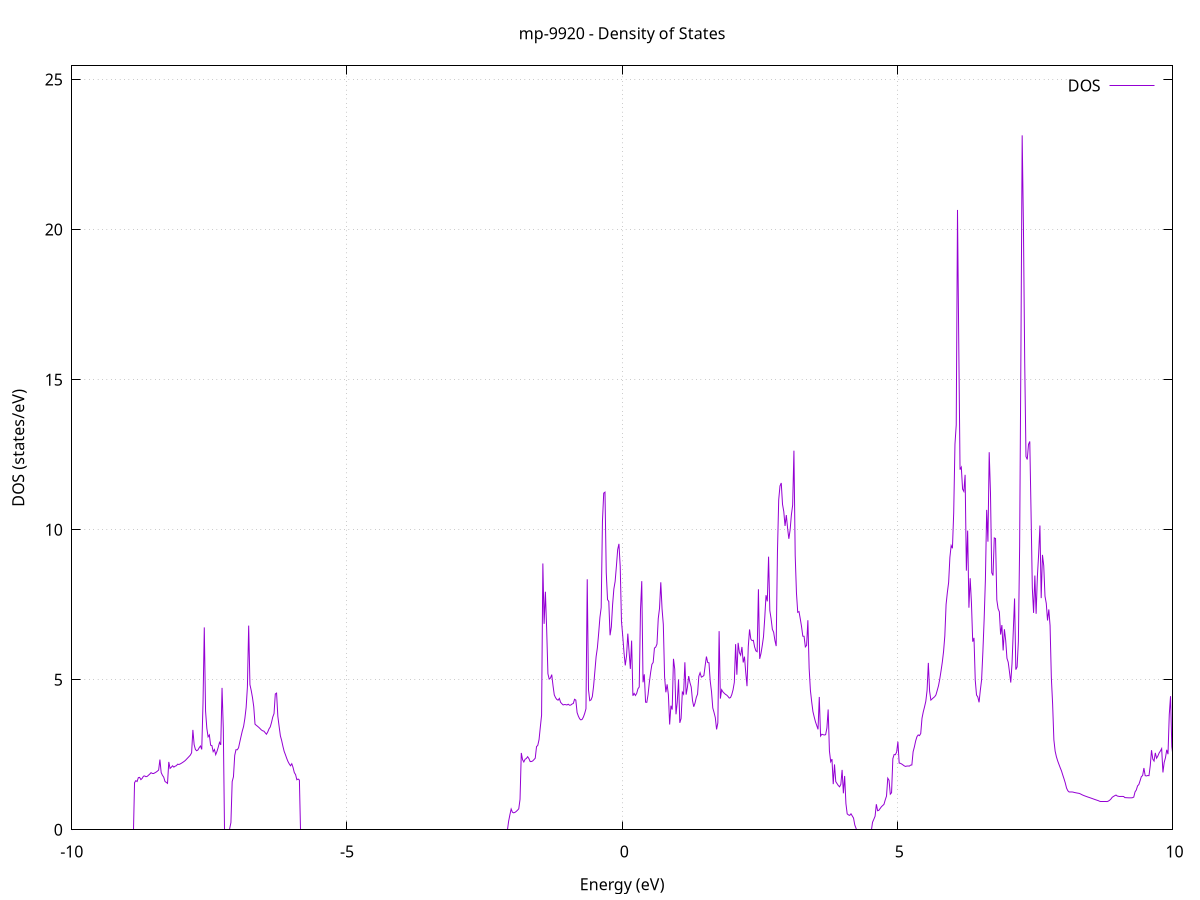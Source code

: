 set title 'mp-9920 - Density of States'
set xlabel 'Energy (eV)'
set ylabel 'DOS (states/eV)'
set grid
set xrange [-10:10]
set yrange [0:25.456]
set xzeroaxis lt -1
set terminal png size 800,600
set output 'mp-9920_dos_gnuplot.png'
plot '-' using 1:2 with lines title 'DOS'
-31.462500 0.000000
-31.439400 0.000000
-31.416400 0.000000
-31.393300 0.000000
-31.370300 0.000000
-31.347300 0.000000
-31.324200 0.000000
-31.301200 0.000000
-31.278100 0.000000
-31.255100 0.000000
-31.232100 0.000000
-31.209000 0.000000
-31.186000 0.000000
-31.162900 0.000000
-31.139900 0.000000
-31.116900 0.000000
-31.093800 0.000000
-31.070800 0.000000
-31.047700 0.000000
-31.024700 0.000000
-31.001700 0.000000
-30.978600 0.000000
-30.955600 0.000000
-30.932500 0.000000
-30.909500 0.000000
-30.886500 0.000000
-30.863400 0.000000
-30.840400 0.000000
-30.817300 0.000000
-30.794300 0.000000
-30.771300 0.000000
-30.748200 0.000000
-30.725200 0.000000
-30.702100 0.000000
-30.679100 0.000000
-30.656000 0.000000
-30.633000 0.000000
-30.610000 0.000000
-30.586900 0.000000
-30.563900 0.000000
-30.540800 0.000000
-30.517800 0.000000
-30.494800 0.000000
-30.471700 0.000000
-30.448700 0.000000
-30.425600 0.000000
-30.402600 0.000000
-30.379600 0.000000
-30.356500 0.000000
-30.333500 0.000000
-30.310400 0.000000
-30.287400 0.000000
-30.264400 0.000000
-30.241300 0.000000
-30.218300 0.000000
-30.195200 0.000000
-30.172200 0.000000
-30.149200 0.000000
-30.126100 0.000000
-30.103100 0.000000
-30.080000 0.000000
-30.057000 0.000000
-30.034000 0.000000
-30.010900 0.000000
-29.987900 0.000000
-29.964800 0.000000
-29.941800 0.000000
-29.918800 0.000000
-29.895700 0.000000
-29.872700 0.000000
-29.849600 0.000000
-29.826600 0.000000
-29.803600 0.000000
-29.780500 0.000000
-29.757500 0.000000
-29.734400 0.000000
-29.711400 0.000000
-29.688300 0.000000
-29.665300 0.000000
-29.642300 0.000000
-29.619200 0.000000
-29.596200 0.000000
-29.573100 0.000000
-29.550100 0.000000
-29.527100 0.000000
-29.504000 0.000000
-29.481000 0.000000
-29.457900 0.000000
-29.434900 0.000000
-29.411900 0.000000
-29.388800 0.000000
-29.365800 80.008100
-29.342700 32.073500
-29.319700 260.520300
-29.296700 31.453000
-29.273600 101.632500
-29.250600 0.000000
-29.227500 0.000000
-29.204500 0.000000
-29.181500 0.000000
-29.158400 0.000000
-29.135400 0.000000
-29.112300 0.000000
-29.089300 0.000000
-29.066300 193.079700
-29.043200 0.000000
-29.020200 0.000000
-28.997100 0.000000
-28.974100 0.000000
-28.951100 0.000000
-28.928000 0.000000
-28.905000 0.000000
-28.881900 0.000000
-28.858900 0.000000
-28.835900 0.000000
-28.812800 0.000000
-28.789800 0.000000
-28.766700 0.000000
-28.743700 0.000000
-28.720600 0.000000
-28.697600 0.000000
-28.674600 0.000000
-28.651500 0.000000
-28.628500 0.000000
-28.605400 0.000000
-28.582400 0.000000
-28.559400 0.000000
-28.536300 0.000000
-28.513300 0.000000
-28.490200 0.000000
-28.467200 0.000000
-28.444200 0.000000
-28.421100 0.000000
-28.398100 0.000000
-28.375000 0.000000
-28.352000 0.000000
-28.329000 0.000000
-28.305900 0.000000
-28.282900 0.000000
-28.259800 0.000000
-28.236800 0.000000
-28.213800 0.000000
-28.190700 0.000000
-28.167700 0.000000
-28.144600 0.000000
-28.121600 0.000000
-28.098600 0.000000
-28.075500 0.000000
-28.052500 0.000000
-28.029400 0.000000
-28.006400 0.000000
-27.983400 0.000000
-27.960300 0.000000
-27.937300 0.000000
-27.914200 0.000000
-27.891200 0.000000
-27.868100 0.000000
-27.845100 0.000000
-27.822100 0.000000
-27.799000 0.000000
-27.776000 0.000000
-27.752900 0.000000
-27.729900 0.000000
-27.706900 0.000000
-27.683800 0.000000
-27.660800 0.000000
-27.637700 0.000000
-27.614700 0.000000
-27.591700 0.000000
-27.568600 0.000000
-27.545600 0.000000
-27.522500 0.000000
-27.499500 0.000000
-27.476500 0.000000
-27.453400 0.000000
-27.430400 0.000000
-27.407300 0.000000
-27.384300 0.000000
-27.361300 0.000000
-27.338200 0.000000
-27.315200 0.000000
-27.292100 0.000000
-27.269100 0.000000
-27.246100 0.000000
-27.223000 0.000000
-27.200000 0.000000
-27.176900 0.000000
-27.153900 0.000000
-27.130900 0.000000
-27.107800 0.000000
-27.084800 0.000000
-27.061700 0.000000
-27.038700 0.000000
-27.015700 0.000000
-26.992600 0.000000
-26.969600 0.000000
-26.946500 0.000000
-26.923500 0.000000
-26.900400 0.000000
-26.877400 0.000000
-26.854400 0.000000
-26.831300 0.000000
-26.808300 0.000000
-26.785200 0.000000
-26.762200 0.000000
-26.739200 0.000000
-26.716100 0.000000
-26.693100 0.000000
-26.670000 0.000000
-26.647000 0.000000
-26.624000 0.000000
-26.600900 0.000000
-26.577900 0.000000
-26.554800 0.000000
-26.531800 0.000000
-26.508800 0.000000
-26.485700 0.000000
-26.462700 0.000000
-26.439600 0.000000
-26.416600 0.000000
-26.393600 0.000000
-26.370500 0.000000
-26.347500 0.000000
-26.324400 0.000000
-26.301400 0.000000
-26.278400 0.000000
-26.255300 0.000000
-26.232300 0.000000
-26.209200 0.000000
-26.186200 0.000000
-26.163200 0.000000
-26.140100 0.000000
-26.117100 0.000000
-26.094000 0.000000
-26.071000 0.000000
-26.048000 0.000000
-26.024900 0.000000
-26.001900 0.000000
-25.978800 0.000000
-25.955800 0.000000
-25.932700 0.000000
-25.909700 0.000000
-25.886700 0.000000
-25.863600 0.000000
-25.840600 0.000000
-25.817500 0.000000
-25.794500 0.000000
-25.771500 0.000000
-25.748400 0.000000
-25.725400 0.000000
-25.702300 0.000000
-25.679300 0.000000
-25.656300 0.000000
-25.633200 0.000000
-25.610200 0.000000
-25.587100 0.000000
-25.564100 0.000000
-25.541100 0.000000
-25.518000 0.000000
-25.495000 0.000000
-25.471900 0.000000
-25.448900 0.000000
-25.425900 0.000000
-25.402800 0.000000
-25.379800 0.000000
-25.356700 0.000000
-25.333700 0.000000
-25.310700 0.000000
-25.287600 0.000000
-25.264600 0.000000
-25.241500 0.000000
-25.218500 0.000000
-25.195500 0.000000
-25.172400 0.000000
-25.149400 0.000000
-25.126300 0.000000
-25.103300 0.000000
-25.080300 0.000000
-25.057200 0.000000
-25.034200 0.000000
-25.011100 0.000000
-24.988100 0.000000
-24.965000 0.000000
-24.942000 0.000000
-24.919000 0.000000
-24.895900 0.000000
-24.872900 0.000000
-24.849800 0.000000
-24.826800 0.000000
-24.803800 0.000000
-24.780700 0.000000
-24.757700 0.000000
-24.734600 0.000000
-24.711600 0.000000
-24.688600 0.000000
-24.665500 0.000000
-24.642500 0.000000
-24.619400 0.000000
-24.596400 0.000000
-24.573400 0.000000
-24.550300 0.000000
-24.527300 0.000000
-24.504200 0.000000
-24.481200 0.000000
-24.458200 0.000000
-24.435100 0.000000
-24.412100 0.000000
-24.389000 0.000000
-24.366000 0.000000
-24.343000 0.000000
-24.319900 0.000000
-24.296900 0.000000
-24.273800 0.000000
-24.250800 0.000000
-24.227800 0.000000
-24.204700 0.000000
-24.181700 0.000000
-24.158600 0.000000
-24.135600 0.000000
-24.112600 0.000000
-24.089500 0.000000
-24.066500 0.000000
-24.043400 0.000000
-24.020400 0.000000
-23.997300 0.000000
-23.974300 0.000000
-23.951300 0.000000
-23.928200 0.000000
-23.905200 0.000000
-23.882100 0.000000
-23.859100 0.000000
-23.836100 0.000000
-23.813000 0.000000
-23.790000 0.000000
-23.766900 0.000000
-23.743900 0.000000
-23.720900 0.000000
-23.697800 0.000000
-23.674800 0.000000
-23.651700 0.000000
-23.628700 0.000000
-23.605700 0.000000
-23.582600 0.000000
-23.559600 0.000000
-23.536500 0.000000
-23.513500 0.000000
-23.490500 0.000000
-23.467400 0.000000
-23.444400 0.000000
-23.421300 0.000000
-23.398300 0.000000
-23.375300 0.000000
-23.352200 0.000000
-23.329200 0.000000
-23.306100 0.000000
-23.283100 0.000000
-23.260100 0.000000
-23.237000 0.000000
-23.214000 0.000000
-23.190900 0.000000
-23.167900 0.000000
-23.144800 0.000000
-23.121800 0.000000
-23.098800 0.000000
-23.075700 0.000000
-23.052700 0.000000
-23.029600 0.000000
-23.006600 0.000000
-22.983600 0.000000
-22.960500 0.000000
-22.937500 0.000000
-22.914400 0.000000
-22.891400 0.000000
-22.868400 0.000000
-22.845300 0.000000
-22.822300 0.000000
-22.799200 0.000000
-22.776200 0.000000
-22.753200 0.000000
-22.730100 0.000000
-22.707100 0.000000
-22.684000 0.000000
-22.661000 0.000000
-22.638000 0.000000
-22.614900 0.000000
-22.591900 0.000000
-22.568800 0.000000
-22.545800 0.000000
-22.522800 0.000000
-22.499700 0.000000
-22.476700 0.000000
-22.453600 0.000000
-22.430600 0.000000
-22.407600 0.000000
-22.384500 0.000000
-22.361500 0.000000
-22.338400 0.000000
-22.315400 0.000000
-22.292400 0.000000
-22.269300 0.000000
-22.246300 0.000000
-22.223200 0.000000
-22.200200 0.000000
-22.177100 0.000000
-22.154100 0.000000
-22.131100 0.000000
-22.108000 0.000000
-22.085000 0.000000
-22.061900 0.000000
-22.038900 0.000000
-22.015900 0.000000
-21.992800 0.000000
-21.969800 0.000000
-21.946700 0.000000
-21.923700 0.000000
-21.900700 0.000000
-21.877600 0.000000
-21.854600 0.000000
-21.831500 0.000000
-21.808500 0.000000
-21.785500 0.000000
-21.762400 0.000000
-21.739400 0.000000
-21.716300 0.000000
-21.693300 0.000000
-21.670300 0.000000
-21.647200 0.000000
-21.624200 0.000000
-21.601100 0.000000
-21.578100 0.000000
-21.555100 0.000000
-21.532000 0.000000
-21.509000 0.000000
-21.485900 0.000000
-21.462900 0.000000
-21.439900 0.000000
-21.416800 0.000000
-21.393800 0.000000
-21.370700 0.000000
-21.347700 0.000000
-21.324700 0.000000
-21.301600 0.000000
-21.278600 0.000000
-21.255500 0.000000
-21.232500 0.000000
-21.209400 0.000000
-21.186400 0.000000
-21.163400 0.000000
-21.140300 0.000000
-21.117300 0.000000
-21.094200 0.000000
-21.071200 0.000000
-21.048200 0.000000
-21.025100 0.000000
-21.002100 0.000000
-20.979000 0.000000
-20.956000 0.000000
-20.933000 0.000000
-20.909900 0.000000
-20.886900 0.000000
-20.863800 0.000000
-20.840800 0.000000
-20.817800 0.000000
-20.794700 0.000000
-20.771700 0.000000
-20.748600 0.000000
-20.725600 0.000000
-20.702600 0.000000
-20.679500 0.000000
-20.656500 0.000000
-20.633400 0.000000
-20.610400 0.000000
-20.587400 0.000000
-20.564300 0.000000
-20.541300 0.000000
-20.518200 0.000000
-20.495200 0.000000
-20.472200 0.000000
-20.449100 0.000000
-20.426100 0.000000
-20.403000 0.000000
-20.380000 0.000000
-20.357000 0.000000
-20.333900 0.000000
-20.310900 0.000000
-20.287800 0.000000
-20.264800 0.000000
-20.241700 0.000000
-20.218700 0.000000
-20.195700 0.000000
-20.172600 0.000000
-20.149600 0.000000
-20.126500 0.000000
-20.103500 0.000000
-20.080500 0.000000
-20.057400 0.000000
-20.034400 0.000000
-20.011300 0.000000
-19.988300 0.000000
-19.965300 0.000000
-19.942200 0.000000
-19.919200 0.000000
-19.896100 0.000000
-19.873100 0.000000
-19.850100 0.000000
-19.827000 0.000000
-19.804000 0.000000
-19.780900 0.000000
-19.757900 0.000000
-19.734900 0.000000
-19.711800 0.000000
-19.688800 0.000000
-19.665700 0.000000
-19.642700 0.000000
-19.619700 0.000000
-19.596600 0.000000
-19.573600 0.000000
-19.550500 0.000000
-19.527500 0.000000
-19.504500 0.000000
-19.481400 0.000000
-19.458400 0.000000
-19.435300 0.000000
-19.412300 0.000000
-19.389300 0.000000
-19.366200 0.000000
-19.343200 0.000000
-19.320100 0.000000
-19.297100 0.000000
-19.274000 0.000000
-19.251000 0.000000
-19.228000 0.000000
-19.204900 0.000000
-19.181900 0.000000
-19.158800 0.000000
-19.135800 0.000000
-19.112800 0.000000
-19.089700 0.000000
-19.066700 0.000000
-19.043600 0.000000
-19.020600 0.000000
-18.997600 0.000000
-18.974500 0.000000
-18.951500 0.000000
-18.928400 0.000000
-18.905400 0.000000
-18.882400 0.000000
-18.859300 0.000000
-18.836300 0.000000
-18.813200 0.000000
-18.790200 0.000000
-18.767200 0.000000
-18.744100 0.000000
-18.721100 0.000000
-18.698000 0.000000
-18.675000 0.000000
-18.652000 0.000000
-18.628900 0.000000
-18.605900 0.000000
-18.582800 0.000000
-18.559800 0.000000
-18.536800 0.000000
-18.513700 0.000000
-18.490700 0.000000
-18.467600 0.000000
-18.444600 0.000000
-18.421500 0.000000
-18.398500 0.000000
-18.375500 0.000000
-18.352400 0.000000
-18.329400 0.000000
-18.306300 0.000000
-18.283300 0.000000
-18.260300 0.000000
-18.237200 0.000000
-18.214200 0.000000
-18.191100 0.000000
-18.168100 0.000000
-18.145100 0.000000
-18.122000 0.000000
-18.099000 0.000000
-18.075900 0.000000
-18.052900 0.000000
-18.029900 0.000000
-18.006800 0.000000
-17.983800 0.000000
-17.960700 0.000000
-17.937700 0.000000
-17.914700 0.000000
-17.891600 0.000000
-17.868600 0.000000
-17.845500 0.000000
-17.822500 0.000000
-17.799500 0.000000
-17.776400 0.000000
-17.753400 0.000000
-17.730300 0.000000
-17.707300 0.000000
-17.684300 0.000000
-17.661200 0.000000
-17.638200 0.000000
-17.615100 0.000000
-17.592100 0.000000
-17.569100 0.000000
-17.546000 0.000000
-17.523000 0.000000
-17.499900 0.000000
-17.476900 0.000000
-17.453800 0.000000
-17.430800 0.000000
-17.407800 0.000000
-17.384700 0.000000
-17.361700 0.000000
-17.338600 0.000000
-17.315600 0.000000
-17.292600 0.000000
-17.269500 0.000000
-17.246500 0.000000
-17.223400 0.000000
-17.200400 0.000000
-17.177400 0.000000
-17.154300 0.000000
-17.131300 0.000000
-17.108200 0.000000
-17.085200 0.000000
-17.062200 0.000000
-17.039100 0.000000
-17.016100 0.000000
-16.993000 0.000000
-16.970000 0.000000
-16.947000 0.000000
-16.923900 0.000000
-16.900900 0.000000
-16.877800 0.000000
-16.854800 0.000000
-16.831800 0.000000
-16.808700 0.000000
-16.785700 0.000000
-16.762600 0.000000
-16.739600 0.000000
-16.716600 0.000000
-16.693500 0.000000
-16.670500 0.000000
-16.647400 0.000000
-16.624400 0.000000
-16.601400 0.000000
-16.578300 0.000000
-16.555300 0.000000
-16.532200 0.000000
-16.509200 0.000000
-16.486100 0.000000
-16.463100 0.000000
-16.440100 0.000000
-16.417000 0.000000
-16.394000 0.000000
-16.370900 0.000000
-16.347900 0.000000
-16.324900 0.000000
-16.301800 0.000000
-16.278800 0.000000
-16.255700 0.000000
-16.232700 0.000000
-16.209700 0.000000
-16.186600 0.000000
-16.163600 0.000000
-16.140500 0.000000
-16.117500 0.000000
-16.094500 0.000000
-16.071400 0.000000
-16.048400 0.000000
-16.025300 0.000000
-16.002300 0.000000
-15.979300 0.000000
-15.956200 0.000000
-15.933200 0.000000
-15.910100 0.000000
-15.887100 0.000000
-15.864100 0.000000
-15.841000 0.000000
-15.818000 0.000000
-15.794900 0.000000
-15.771900 0.000000
-15.748900 0.000000
-15.725800 0.000000
-15.702800 0.000000
-15.679700 0.000000
-15.656700 0.000000
-15.633700 0.000000
-15.610600 0.000000
-15.587600 0.000000
-15.564500 0.000000
-15.541500 0.000000
-15.518400 0.000000
-15.495400 0.000000
-15.472400 0.000000
-15.449300 0.000000
-15.426300 0.000000
-15.403200 0.000000
-15.380200 0.000000
-15.357200 0.000000
-15.334100 0.000000
-15.311100 0.000000
-15.288000 0.000000
-15.265000 0.000000
-15.242000 0.000000
-15.218900 0.000000
-15.195900 0.000000
-15.172800 0.000000
-15.149800 0.000000
-15.126800 0.000000
-15.103700 0.000000
-15.080700 0.000000
-15.057600 0.000000
-15.034600 0.000000
-15.011600 0.000000
-14.988500 0.000000
-14.965500 0.000000
-14.942400 0.000000
-14.919400 0.000000
-14.896400 0.000000
-14.873300 0.000000
-14.850300 0.000000
-14.827200 0.000000
-14.804200 0.000000
-14.781200 0.000000
-14.758100 0.000000
-14.735100 0.000000
-14.712000 0.000000
-14.689000 0.000000
-14.666000 0.000000
-14.642900 0.000000
-14.619900 0.000000
-14.596800 0.000000
-14.573800 0.000000
-14.550700 0.000000
-14.527700 0.000000
-14.504700 0.000000
-14.481600 0.000000
-14.458600 0.000000
-14.435500 0.000000
-14.412500 0.000000
-14.389500 0.000000
-14.366400 0.000000
-14.343400 0.000000
-14.320300 0.000000
-14.297300 0.000000
-14.274300 0.000000
-14.251200 0.000000
-14.228200 0.000000
-14.205100 0.000000
-14.182100 0.000000
-14.159100 0.000000
-14.136000 0.000000
-14.113000 0.000000
-14.089900 0.000000
-14.066900 0.000000
-14.043900 0.000000
-14.020800 0.000000
-13.997800 0.000000
-13.974700 0.000000
-13.951700 0.000000
-13.928700 0.000000
-13.905600 0.000000
-13.882600 0.000000
-13.859500 0.000000
-13.836500 0.000000
-13.813500 0.000000
-13.790400 0.000000
-13.767400 0.000000
-13.744300 0.000000
-13.721300 0.000000
-13.698200 0.000000
-13.675200 0.000000
-13.652200 0.000000
-13.629100 0.000000
-13.606100 0.000000
-13.583000 0.000000
-13.560000 0.000000
-13.537000 0.000000
-13.513900 0.000000
-13.490900 0.000000
-13.467800 0.000000
-13.444800 0.000000
-13.421800 0.000000
-13.398700 0.000000
-13.375700 0.000000
-13.352600 0.000000
-13.329600 0.000000
-13.306600 0.000000
-13.283500 0.000000
-13.260500 0.000000
-13.237400 0.000000
-13.214400 0.000000
-13.191400 0.000000
-13.168300 0.000000
-13.145300 0.000000
-13.122200 0.000000
-13.099200 0.000000
-13.076200 0.000000
-13.053100 0.000000
-13.030100 0.000000
-13.007000 0.000000
-12.984000 0.000000
-12.961000 0.000000
-12.937900 0.000000
-12.914900 0.000000
-12.891800 0.000000
-12.868800 0.000000
-12.845800 0.000000
-12.822700 0.000000
-12.799700 0.000000
-12.776600 0.000000
-12.753600 0.000000
-12.730500 0.000000
-12.707500 0.000000
-12.684500 0.000000
-12.661400 0.000000
-12.638400 0.000000
-12.615300 0.000000
-12.592300 0.000000
-12.569300 0.000000
-12.546200 0.000000
-12.523200 0.000000
-12.500100 0.000000
-12.477100 0.000000
-12.454100 0.000000
-12.431000 0.000000
-12.408000 0.000000
-12.384900 0.000000
-12.361900 0.000000
-12.338900 0.000000
-12.315800 0.000000
-12.292800 0.000000
-12.269700 0.000000
-12.246700 0.000000
-12.223700 0.000000
-12.200600 0.000000
-12.177600 0.000000
-12.154500 0.000000
-12.131500 0.000000
-12.108500 0.000000
-12.085400 0.000000
-12.062400 0.000000
-12.039300 0.000000
-12.016300 0.000000
-11.993300 0.000000
-11.970200 0.000000
-11.947200 0.000000
-11.924100 0.000000
-11.901100 0.000000
-11.878100 0.000000
-11.855000 0.000000
-11.832000 0.000000
-11.808900 0.000000
-11.785900 0.000000
-11.762800 0.000000
-11.739800 0.000000
-11.716800 0.000000
-11.693700 0.000000
-11.670700 0.000000
-11.647600 0.000000
-11.624600 0.000000
-11.601600 0.000000
-11.578500 0.000000
-11.555500 0.000000
-11.532400 0.000000
-11.509400 0.000000
-11.486400 0.000000
-11.463300 0.749900
-11.440300 1.540700
-11.417200 2.011300
-11.394200 2.084000
-11.371200 2.892100
-11.348100 3.872900
-11.325100 4.875800
-11.302000 5.109500
-11.279000 5.449000
-11.256000 5.718200
-11.232900 6.310800
-11.209900 7.074300
-11.186800 7.892000
-11.163800 9.542600
-11.140800 7.220300
-11.117700 6.515100
-11.094700 6.272700
-11.071600 6.178500
-11.048600 6.142100
-11.025600 6.271600
-11.002500 6.621500
-10.979500 7.084200
-10.956400 8.544200
-10.933400 8.923300
-10.910400 6.998300
-10.887300 6.338600
-10.864300 5.644400
-10.841200 5.342000
-10.818200 4.931800
-10.795100 4.500600
-10.772100 3.907300
-10.749100 0.000000
-10.726000 0.000000
-10.703000 0.000000
-10.679900 0.000000
-10.656900 0.000000
-10.633900 0.000000
-10.610800 0.000000
-10.587800 0.000000
-10.564700 0.000000
-10.541700 0.000000
-10.518700 0.000000
-10.495600 0.000000
-10.472600 0.000000
-10.449500 0.000000
-10.426500 0.000000
-10.403500 0.000000
-10.380400 0.000000
-10.357400 0.000000
-10.334300 0.000000
-10.311300 0.000000
-10.288300 0.000000
-10.265200 0.000000
-10.242200 0.000000
-10.219100 0.000000
-10.196100 0.000000
-10.173100 0.000000
-10.150000 0.000000
-10.127000 0.000000
-10.103900 0.000000
-10.080900 0.000000
-10.057900 0.000000
-10.034800 0.000000
-10.011800 0.000000
-9.988700 0.000000
-9.965700 0.000000
-9.942700 0.000000
-9.919600 0.000000
-9.896600 0.000000
-9.873500 0.000000
-9.850500 0.000000
-9.827400 0.000000
-9.804400 0.000000
-9.781400 0.000000
-9.758300 0.000000
-9.735300 0.000000
-9.712200 0.000000
-9.689200 0.000000
-9.666200 0.000000
-9.643100 0.000000
-9.620100 0.000000
-9.597000 0.000000
-9.574000 0.000000
-9.551000 0.000000
-9.527900 0.000000
-9.504900 0.000000
-9.481800 0.000000
-9.458800 0.000000
-9.435800 0.000000
-9.412700 0.000000
-9.389700 0.000000
-9.366600 0.000000
-9.343600 0.000000
-9.320600 0.000000
-9.297500 0.000000
-9.274500 0.000000
-9.251400 0.000000
-9.228400 0.000000
-9.205400 0.000000
-9.182300 0.000000
-9.159300 0.000000
-9.136200 0.000000
-9.113200 0.000000
-9.090200 0.000000
-9.067100 0.000000
-9.044100 0.000000
-9.021000 0.000000
-8.998000 0.000000
-8.975000 0.000000
-8.951900 0.000000
-8.928900 0.000000
-8.905800 0.000000
-8.882800 0.000000
-8.859700 1.570500
-8.836700 1.636500
-8.813700 1.608200
-8.790600 1.737300
-8.767600 1.746200
-8.744500 1.671200
-8.721500 1.712800
-8.698500 1.784600
-8.675400 1.794300
-8.652400 1.768400
-8.629300 1.780300
-8.606300 1.818200
-8.583300 1.856100
-8.560200 1.902600
-8.537200 1.877700
-8.514100 1.874600
-8.491100 1.897400
-8.468100 1.922100
-8.445000 1.953200
-8.422000 1.990500
-8.398900 2.338800
-8.375900 1.907100
-8.352900 1.815400
-8.329800 1.753800
-8.306800 1.611900
-8.283700 1.578600
-8.260700 1.546700
-8.237700 2.260900
-8.214600 2.045100
-8.191600 2.083800
-8.168500 2.132200
-8.145500 2.087300
-8.122500 2.119100
-8.099400 2.136000
-8.076400 2.186100
-8.053300 2.175500
-8.030300 2.194100
-8.007200 2.218800
-7.984200 2.246100
-7.961200 2.275400
-7.938100 2.307800
-7.915100 2.352500
-7.892000 2.397100
-7.869000 2.441600
-7.846000 2.487500
-7.822900 2.565900
-7.799900 3.327700
-7.776800 2.837200
-7.753800 2.676300
-7.730800 2.633800
-7.707700 2.659700
-7.684700 2.736200
-7.661600 2.792300
-7.638600 2.677900
-7.615600 4.228100
-7.592500 6.744700
-7.569500 3.955800
-7.546400 3.381900
-7.523400 3.097500
-7.500400 3.160200
-7.477300 2.817600
-7.454300 2.806500
-7.431200 2.604400
-7.408200 2.675700
-7.385200 2.502900
-7.362100 2.610900
-7.339100 2.750500
-7.316000 2.912700
-7.293000 2.829400
-7.270000 4.729300
-7.246900 3.374600
-7.223900 0.000000
-7.200800 0.000000
-7.177800 0.000000
-7.154800 0.000000
-7.131700 0.000000
-7.108700 0.239100
-7.085600 1.607100
-7.062600 1.765100
-7.039500 2.479900
-7.016500 2.669200
-6.993500 2.665700
-6.970400 2.729800
-6.947400 2.923800
-6.924300 3.113000
-6.901300 3.297200
-6.878300 3.443900
-6.855200 3.710000
-6.832200 4.073400
-6.809100 4.755400
-6.786100 6.803200
-6.763100 4.836600
-6.740000 4.644000
-6.717000 4.407200
-6.693900 4.101900
-6.670900 3.518900
-6.647900 3.481500
-6.624800 3.448200
-6.601800 3.412000
-6.578700 3.370900
-6.555700 3.327900
-6.532700 3.299100
-6.509600 3.286800
-6.486600 3.234700
-6.463500 3.183800
-6.440500 3.255700
-6.417500 3.359000
-6.394400 3.426400
-6.371400 3.572200
-6.348300 3.757000
-6.325300 3.872800
-6.302300 4.525600
-6.279200 4.554700
-6.256200 3.783300
-6.233100 3.447700
-6.210100 3.132100
-6.187100 2.977000
-6.164000 2.782900
-6.141000 2.612100
-6.117900 2.500400
-6.094900 2.379100
-6.071800 2.275000
-6.048800 2.195900
-6.025800 2.132800
-6.002700 2.199800
-5.979700 2.076100
-5.956600 1.905800
-5.933600 1.837600
-5.910600 1.666900
-5.887500 1.691200
-5.864500 1.656200
-5.841400 0.000000
-5.818400 0.000000
-5.795400 0.000000
-5.772300 0.000000
-5.749300 0.000000
-5.726200 0.000000
-5.703200 0.000000
-5.680200 0.000000
-5.657100 0.000000
-5.634100 0.000000
-5.611000 0.000000
-5.588000 0.000000
-5.565000 0.000000
-5.541900 0.000000
-5.518900 0.000000
-5.495800 0.000000
-5.472800 0.000000
-5.449800 0.000000
-5.426700 0.000000
-5.403700 0.000000
-5.380600 0.000000
-5.357600 0.000000
-5.334600 0.000000
-5.311500 0.000000
-5.288500 0.000000
-5.265400 0.000000
-5.242400 0.000000
-5.219400 0.000000
-5.196300 0.000000
-5.173300 0.000000
-5.150200 0.000000
-5.127200 0.000000
-5.104100 0.000000
-5.081100 0.000000
-5.058100 0.000000
-5.035000 0.000000
-5.012000 0.000000
-4.988900 0.000000
-4.965900 0.000000
-4.942900 0.000000
-4.919800 0.000000
-4.896800 0.000000
-4.873700 0.000000
-4.850700 0.000000
-4.827700 0.000000
-4.804600 0.000000
-4.781600 0.000000
-4.758500 0.000000
-4.735500 0.000000
-4.712500 0.000000
-4.689400 0.000000
-4.666400 0.000000
-4.643300 0.000000
-4.620300 0.000000
-4.597300 0.000000
-4.574200 0.000000
-4.551200 0.000000
-4.528100 0.000000
-4.505100 0.000000
-4.482100 0.000000
-4.459000 0.000000
-4.436000 0.000000
-4.412900 0.000000
-4.389900 0.000000
-4.366900 0.000000
-4.343800 0.000000
-4.320800 0.000000
-4.297700 0.000000
-4.274700 0.000000
-4.251700 0.000000
-4.228600 0.000000
-4.205600 0.000000
-4.182500 0.000000
-4.159500 0.000000
-4.136400 0.000000
-4.113400 0.000000
-4.090400 0.000000
-4.067300 0.000000
-4.044300 0.000000
-4.021200 0.000000
-3.998200 0.000000
-3.975200 0.000000
-3.952100 0.000000
-3.929100 0.000000
-3.906000 0.000000
-3.883000 0.000000
-3.860000 0.000000
-3.836900 0.000000
-3.813900 0.000000
-3.790800 0.000000
-3.767800 0.000000
-3.744800 0.000000
-3.721700 0.000000
-3.698700 0.000000
-3.675600 0.000000
-3.652600 0.000000
-3.629600 0.000000
-3.606500 0.000000
-3.583500 0.000000
-3.560400 0.000000
-3.537400 0.000000
-3.514400 0.000000
-3.491300 0.000000
-3.468300 0.000000
-3.445200 0.000000
-3.422200 0.000000
-3.399200 0.000000
-3.376100 0.000000
-3.353100 0.000000
-3.330000 0.000000
-3.307000 0.000000
-3.283900 0.000000
-3.260900 0.000000
-3.237900 0.000000
-3.214800 0.000000
-3.191800 0.000000
-3.168700 0.000000
-3.145700 0.000000
-3.122700 0.000000
-3.099600 0.000000
-3.076600 0.000000
-3.053500 0.000000
-3.030500 0.000000
-3.007500 0.000000
-2.984400 0.000000
-2.961400 0.000000
-2.938300 0.000000
-2.915300 0.000000
-2.892300 0.000000
-2.869200 0.000000
-2.846200 0.000000
-2.823100 0.000000
-2.800100 0.000000
-2.777100 0.000000
-2.754000 0.000000
-2.731000 0.000000
-2.707900 0.000000
-2.684900 0.000000
-2.661900 0.000000
-2.638800 0.000000
-2.615800 0.000000
-2.592700 0.000000
-2.569700 0.000000
-2.546700 0.000000
-2.523600 0.000000
-2.500600 0.000000
-2.477500 0.000000
-2.454500 0.000000
-2.431500 0.000000
-2.408400 0.000000
-2.385400 0.000000
-2.362300 0.000000
-2.339300 0.000000
-2.316200 0.000000
-2.293200 0.000000
-2.270200 0.000000
-2.247100 0.000000
-2.224100 0.000000
-2.201000 0.000000
-2.178000 0.000000
-2.155000 0.000000
-2.131900 0.000000
-2.108900 0.000000
-2.085800 0.000000
-2.062800 0.282400
-2.039800 0.497400
-2.016700 0.691700
-1.993700 0.584700
-1.970600 0.564500
-1.947600 0.580200
-1.924600 0.611200
-1.901500 0.651700
-1.878500 0.699100
-1.855400 1.014700
-1.832400 2.560100
-1.809400 2.335300
-1.786300 2.259600
-1.763300 2.351500
-1.740200 2.375600
-1.717200 2.435300
-1.694200 2.372700
-1.671100 2.272700
-1.648100 2.274000
-1.625000 2.293800
-1.602000 2.338400
-1.579000 2.385400
-1.555900 2.769600
-1.532900 2.814700
-1.509800 3.006300
-1.486800 3.421000
-1.463800 3.818200
-1.440700 8.873300
-1.417700 6.862300
-1.394600 7.931000
-1.371600 6.689800
-1.348500 5.198500
-1.325500 5.021400
-1.302500 5.055700
-1.279400 5.170300
-1.256400 4.808100
-1.233300 4.496500
-1.210300 4.403200
-1.187300 4.343300
-1.164200 4.318500
-1.141200 4.378400
-1.118100 4.246400
-1.095100 4.200500
-1.072100 4.160700
-1.049000 4.172700
-1.026000 4.170500
-1.002900 4.159300
-0.979900 4.183900
-0.956900 4.150700
-0.933800 4.155400
-0.910800 4.189800
-0.887700 4.207800
-0.864700 4.348500
-0.841700 4.321000
-0.818600 3.906100
-0.795600 3.786800
-0.772500 3.698300
-0.749500 3.661100
-0.726500 3.679400
-0.703400 3.759000
-0.680400 3.878600
-0.657300 4.032800
-0.634300 8.348700
-0.611300 4.661700
-0.588200 4.302800
-0.565200 4.329300
-0.542100 4.436100
-0.519100 4.783500
-0.496100 5.269500
-0.473000 5.766600
-0.450000 6.065700
-0.426900 6.543900
-0.403900 7.073300
-0.380800 7.404700
-0.357800 10.283200
-0.334800 11.218600
-0.311700 11.251300
-0.288700 8.566200
-0.265600 7.671400
-0.242600 7.607300
-0.219600 6.481700
-0.196500 6.760700
-0.173500 7.501300
-0.150400 8.026000
-0.127400 8.276100
-0.104400 8.780500
-0.081300 9.337800
-0.058300 9.527800
-0.035200 8.777800
-0.012200 6.952600
0.010800 6.453700
0.033900 5.900700
0.056900 5.478100
0.080000 5.800000
0.103000 6.535800
0.126000 5.939500
0.149100 5.361300
0.172100 6.304400
0.195200 4.466700
0.218200 4.543600
0.241200 4.474100
0.264300 4.545300
0.287300 4.698000
0.310400 4.758300
0.333400 7.320400
0.356400 8.285900
0.379500 4.914500
0.402500 5.180300
0.425600 4.251500
0.448600 4.247200
0.471600 4.511800
0.494700 4.921300
0.517700 5.243100
0.540800 5.512600
0.563800 5.577300
0.586900 6.054600
0.609900 6.086900
0.632900 6.188800
0.656000 7.036700
0.679000 7.378100
0.702100 8.248200
0.725100 7.361200
0.748100 6.841100
0.771200 5.094200
0.794200 4.582400
0.817300 4.845600
0.840300 4.494800
0.863300 3.507600
0.886400 4.135000
0.909400 4.006400
0.932500 5.696700
0.955500 5.356600
0.978500 3.848500
1.001600 4.254800
1.024600 5.009400
1.047700 3.563700
1.070700 3.706700
1.093700 4.586700
1.116800 4.518600
1.139800 5.580800
1.162900 4.504000
1.185900 4.750400
1.208900 5.122900
1.232000 4.903700
1.255000 4.756300
1.278100 4.309600
1.301100 4.099900
1.324100 4.222300
1.347200 4.409500
1.370200 4.520500
1.393300 5.114000
1.416300 5.232800
1.439400 5.087700
1.462400 5.106600
1.485400 5.141000
1.508500 5.469400
1.531500 5.773000
1.554600 5.573600
1.577600 5.565200
1.600600 4.952700
1.623700 4.606200
1.646700 4.059800
1.669800 3.910200
1.692800 3.736900
1.715800 3.344600
1.738900 3.562000
1.761900 6.619300
1.785000 4.371500
1.808000 4.667800
1.831000 4.596400
1.854100 4.551800
1.877100 4.513500
1.900200 4.487200
1.923200 4.444000
1.946200 4.389200
1.969300 4.405400
1.992300 4.504600
2.015400 4.667000
2.038400 4.913300
2.061400 6.185400
2.084500 5.166900
2.107500 6.228500
2.130600 5.902100
2.153600 5.817200
2.176600 6.092300
2.199700 5.574700
2.222700 5.769400
2.245800 5.243800
2.268800 4.785900
2.291800 6.100600
2.314900 6.674900
2.337900 6.352900
2.361000 6.302900
2.384000 6.313700
2.407100 6.090800
2.430100 5.962100
2.453100 5.933400
2.476200 8.014700
2.499200 5.696100
2.522300 5.871300
2.545300 6.131500
2.568300 6.431900
2.591400 7.064400
2.614400 7.817200
2.637500 7.612000
2.660500 9.100400
2.683500 7.304100
2.706600 7.032900
2.729600 6.679200
2.752700 6.582700
2.775700 6.310000
2.798700 6.121300
2.821800 9.242900
2.844800 10.996800
2.867900 11.458100
2.890900 11.556300
2.913900 10.846300
2.937000 10.605500
2.960000 10.124500
2.983100 10.487400
3.006100 10.049500
3.029100 9.695800
3.052200 9.994000
3.075200 10.494700
3.098300 10.820600
3.121300 12.632500
3.144300 9.145400
3.167400 7.887200
3.190400 7.247100
3.213500 7.271600
3.236500 7.032500
3.259500 6.773400
3.282600 6.451400
3.305600 6.448600
3.328700 6.094200
3.351700 6.143400
3.374800 6.984100
3.397800 5.382100
3.420800 4.645800
3.443900 4.263900
3.466900 3.937200
3.490000 3.758100
3.513000 3.595200
3.536000 3.472700
3.559100 3.346200
3.582100 4.426700
3.605200 3.124000
3.628200 3.183700
3.651200 3.169300
3.674300 3.158300
3.697300 3.169400
3.720400 3.391800
3.743400 4.007700
3.766400 2.625600
3.789500 2.267400
3.812500 2.355400
3.835600 1.520900
3.858600 2.177100
3.881600 1.604800
3.904700 1.538700
3.927700 1.474400
3.950800 1.432400
3.973800 1.514000
3.996800 1.994800
4.019900 1.216300
4.042900 1.793300
4.066000 0.873900
4.089000 0.530700
4.112000 0.495300
4.135100 0.480200
4.158100 0.532500
4.181200 0.461900
4.204200 0.391200
4.227200 0.159800
4.250300 0.000000
4.273300 0.000000
4.296400 0.000000
4.319400 0.000000
4.342500 0.000000
4.365500 0.000000
4.388500 0.000000
4.411600 0.000000
4.434600 0.000000
4.457700 0.000000
4.480700 0.000000
4.503700 0.000000
4.526800 0.000000
4.549800 0.250600
4.572900 0.349900
4.595900 0.451000
4.618900 0.850800
4.642000 0.634500
4.665000 0.649400
4.688100 0.709400
4.711100 0.768000
4.734100 0.807800
4.757200 0.846300
4.780200 0.994400
4.803300 1.122100
4.826300 1.718900
4.849300 1.649800
4.872400 1.187000
4.895400 1.234100
4.918500 2.367100
4.941500 2.506200
4.964500 2.501800
4.987600 2.590100
5.010600 2.934800
5.033700 2.222700
5.056700 2.214200
5.079700 2.191000
5.102800 2.161400
5.125800 2.130000
5.148900 2.111800
5.171900 2.122500
5.194900 2.125900
5.218000 2.121900
5.241000 2.153900
5.264100 2.159900
5.287100 2.600600
5.310200 2.763500
5.333200 2.960900
5.356200 3.100500
5.379300 3.160200
5.402300 3.137200
5.425400 3.207700
5.448400 3.716200
5.471400 3.928200
5.494500 4.095700
5.517500 4.281000
5.540600 4.643900
5.563600 5.561600
5.586600 4.615500
5.609700 4.321500
5.632700 4.360600
5.655800 4.399000
5.678800 4.434100
5.701800 4.494700
5.724900 4.643400
5.747900 4.797100
5.771000 5.019000
5.794000 5.291100
5.817000 5.580100
5.840100 5.938500
5.863100 6.461200
5.886200 7.510100
5.909200 7.910200
5.932200 8.240500
5.955300 9.080500
5.978300 9.472000
6.001400 9.381500
6.024400 10.555400
6.047400 12.849000
6.070500 13.490500
6.093500 20.654600
6.116600 16.167600
6.139600 12.001300
6.162700 12.081900
6.185700 11.353500
6.208700 11.275000
6.231800 11.829200
6.254800 8.634700
6.277900 9.968500
6.300900 7.399300
6.323900 8.383600
6.347000 7.553300
6.370000 6.268400
6.393100 6.394800
6.416100 4.979700
6.439100 4.489800
6.462200 4.424900
6.485200 4.247000
6.508300 4.651200
6.531300 4.995000
6.554300 5.917200
6.577400 6.998900
6.600400 8.329100
6.623500 10.660500
6.646500 9.600300
6.669500 12.581800
6.692600 11.236300
6.715600 8.566400
6.738700 8.472400
6.761700 9.726200
6.784700 9.705700
6.807800 7.661800
6.830800 7.370000
6.853900 7.264400
6.876900 6.504900
6.899900 6.822800
6.923000 5.975900
6.946000 6.681700
6.969100 6.306300
6.992100 5.714200
7.015100 5.583400
7.038200 5.257500
7.061200 4.905800
7.084300 5.545300
7.107300 6.634600
7.130400 7.707100
7.153400 5.336700
7.176400 5.426400
7.199500 6.274100
7.222500 9.449400
7.245600 15.851800
7.268600 23.141400
7.291600 20.105800
7.314700 15.581100
7.337700 12.435900
7.360800 12.339500
7.383800 12.842800
7.406800 12.941000
7.429900 10.566700
7.452900 8.053000
7.476000 7.227600
7.499000 8.471100
7.522000 7.197200
7.545100 8.450000
7.568100 9.192100
7.591200 10.139000
7.614200 7.719000
7.637200 9.160600
7.660300 8.799300
7.683300 7.781600
7.706400 7.544400
7.729400 6.974400
7.752400 7.343100
7.775500 6.801300
7.798500 5.074100
7.821600 4.197200
7.844600 2.998400
7.867600 2.620600
7.890700 2.431800
7.913700 2.295100
7.936800 2.179700
7.959800 2.067000
7.982800 1.962500
8.005900 1.825600
8.028900 1.697600
8.052000 1.558900
8.075000 1.389300
8.098100 1.300800
8.121100 1.260900
8.144100 1.260800
8.167200 1.260700
8.190200 1.256600
8.213300 1.244300
8.236300 1.235400
8.259300 1.226900
8.282400 1.219500
8.305400 1.212100
8.328500 1.193700
8.351500 1.171300
8.374500 1.151800
8.397600 1.134600
8.420600 1.118700
8.443700 1.103400
8.466700 1.088600
8.489700 1.074500
8.512800 1.059700
8.535800 1.044700
8.558900 1.029300
8.581900 1.013900
8.604900 0.999400
8.628000 0.984900
8.651000 0.971300
8.674100 0.951400
8.697100 0.940600
8.720100 0.940600
8.743200 0.940500
8.766200 0.940500
8.789300 0.940500
8.812300 0.940400
8.835300 0.956600
8.858400 0.984700
8.881400 1.025100
8.904500 1.082200
8.927500 1.111200
8.950500 1.135700
8.973600 1.156900
8.996600 1.125100
9.019700 1.115400
9.042700 1.108900
9.065800 1.111300
9.088800 1.110600
9.111800 1.109300
9.134900 1.071900
9.157900 1.069600
9.181000 1.067300
9.204000 1.064800
9.227000 1.064000
9.250100 1.064400
9.273100 1.069000
9.296200 1.089800
9.319200 1.261200
9.342200 1.326100
9.365300 1.463800
9.388300 1.506800
9.411400 1.636400
9.434400 1.772200
9.457400 1.805800
9.480500 2.057700
9.503500 1.803100
9.526600 1.793800
9.549600 1.808200
9.572600 1.802900
9.595700 2.134100
9.618700 2.652400
9.641800 2.355700
9.664800 2.290000
9.687800 2.562400
9.710900 2.384600
9.733900 2.456000
9.757000 2.559400
9.780000 2.624300
9.803000 2.704200
9.826100 1.910100
9.849100 2.247300
9.872200 2.400900
9.895200 2.664700
9.918200 2.519500
9.941300 3.837700
9.964300 4.452300
9.987400 2.769600
10.010400 2.444100
10.033500 2.202300
10.056500 2.224200
10.079500 2.235500
10.102600 2.256900
10.125600 2.329700
10.148700 2.414900
10.171700 2.540700
10.194700 2.649800
10.217800 2.741500
10.240800 2.711600
10.263900 2.755700
10.286900 2.804000
10.309900 2.870000
10.333000 2.964300
10.356000 2.941700
10.379100 2.911100
10.402100 2.893900
10.425100 5.079400
10.448200 3.187600
10.471200 3.285600
10.494300 3.395200
10.517300 3.417400
10.540300 3.392600
10.563400 3.485400
10.586400 3.586300
10.609500 3.828600
10.632500 4.134800
10.655500 3.919500
10.678600 3.732300
10.701600 3.829800
10.724700 3.900100
10.747700 3.742700
10.770700 3.708300
10.793800 3.667300
10.816800 3.547000
10.839900 3.474500
10.862900 3.433600
10.886000 3.398500
10.909000 3.351000
10.932000 3.279300
10.955100 3.257500
10.978100 3.312000
11.001200 3.200500
11.024200 3.159500
11.047200 3.151400
11.070300 3.191100
11.093300 3.103600
11.116400 2.956000
11.139400 2.861800
11.162400 2.835900
11.185500 2.782500
11.208500 2.738700
11.231600 2.691300
11.254600 2.842000
11.277600 2.937700
11.300700 3.151400
11.323700 3.466700
11.346800 3.547000
11.369800 3.701900
11.392800 3.755400
11.415900 3.772800
11.438900 3.720300
11.462000 3.681100
11.485000 3.689600
11.508000 3.736600
11.531100 3.913100
11.554100 4.247500
11.577200 4.016200
11.600200 4.059700
11.623200 4.039300
11.646300 4.003400
11.669300 3.937700
11.692400 3.827600
11.715400 4.040700
11.738400 3.973400
11.761500 3.897900
11.784500 3.757300
11.807600 3.568100
11.830600 3.578500
11.853700 3.837400
11.876700 4.173400
11.899700 5.334200
11.922800 3.910400
11.945800 3.173100
11.968900 2.882700
11.991900 2.734600
12.014900 2.728300
12.038000 2.631900
12.061000 2.836900
12.084100 2.681500
12.107100 1.860500
12.130100 1.602600
12.153200 1.369700
12.176200 1.234400
12.199300 1.165800
12.222300 1.173600
12.245300 1.065100
12.268400 0.919200
12.291400 0.722300
12.314500 0.615100
12.337500 0.532200
12.360500 0.445600
12.383600 0.373500
12.406600 0.256700
12.429700 0.171500
12.452700 0.122000
12.475700 0.079900
12.498800 0.030500
12.521800 0.000200
12.544900 0.000000
12.567900 0.000000
12.590900 0.000000
12.614000 0.000000
12.637000 0.000000
12.660100 0.000000
12.683100 0.000000
12.706100 0.000000
12.729200 0.000000
12.752200 0.000000
12.775300 0.000000
12.798300 0.000000
12.821400 0.000000
12.844400 0.000000
12.867400 0.000000
12.890500 0.000000
12.913500 0.000000
12.936600 0.000000
12.959600 0.000000
12.982600 0.000000
13.005700 0.000000
13.028700 0.000000
13.051800 0.000000
13.074800 0.000000
13.097800 0.000000
13.120900 0.000000
13.143900 0.000000
13.167000 0.000000
13.190000 0.000000
13.213000 0.000000
13.236100 0.000000
13.259100 0.000000
13.282200 0.000000
13.305200 0.000000
13.328200 0.000000
13.351300 0.000000
13.374300 0.000000
13.397400 0.000000
13.420400 0.000000
13.443400 0.000000
13.466500 0.000000
13.489500 0.000000
13.512600 0.000000
13.535600 0.000000
13.558600 0.000000
13.581700 0.000000
13.604700 0.000000
13.627800 0.000000
13.650800 0.000000
13.673800 0.000000
13.696900 0.000000
13.719900 0.000000
13.743000 0.000000
13.766000 0.000000
13.789100 0.000000
13.812100 0.000000
13.835100 0.000000
13.858200 0.000000
13.881200 0.000000
13.904300 0.000000
13.927300 0.000000
13.950300 0.000000
13.973400 0.000000
13.996400 0.000000
14.019500 0.000000
14.042500 0.000000
14.065500 0.000000
14.088600 0.000000
14.111600 0.000000
14.134700 0.000000
14.157700 0.000000
14.180700 0.000000
14.203800 0.000000
14.226800 0.000000
14.249900 0.000000
14.272900 0.000000
14.295900 0.000000
14.319000 0.000000
14.342000 0.000000
14.365100 0.000000
14.388100 0.000000
14.411100 0.000000
14.434200 0.000000
14.457200 0.000000
14.480300 0.000000
14.503300 0.000000
14.526300 0.000000
14.549400 0.000000
14.572400 0.000000
14.595500 0.000000
14.618500 0.000000
e
